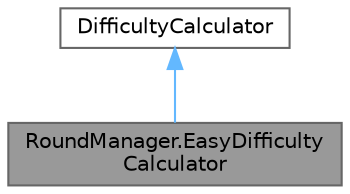 digraph "RoundManager.EasyDifficultyCalculator"
{
 // LATEX_PDF_SIZE
  bgcolor="transparent";
  edge [fontname=Helvetica,fontsize=10,labelfontname=Helvetica,labelfontsize=10];
  node [fontname=Helvetica,fontsize=10,shape=box,height=0.2,width=0.4];
  Node1 [id="Node000001",label="RoundManager.EasyDifficulty\lCalculator",height=0.2,width=0.4,color="gray40", fillcolor="grey60", style="filled", fontcolor="black",tooltip="Difficulty Calculator For the Easy Difficulty."];
  Node2 -> Node1 [id="edge1_Node000001_Node000002",dir="back",color="steelblue1",style="solid",tooltip=" "];
  Node2 [id="Node000002",label="DifficultyCalculator",height=0.2,width=0.4,color="gray40", fillcolor="white", style="filled",URL="$class_round_manager_1_1_difficulty_calculator.html",tooltip="The Base class for a difficulty calculator. Cannot construct directly, instead use the DifficultyCalc..."];
}
